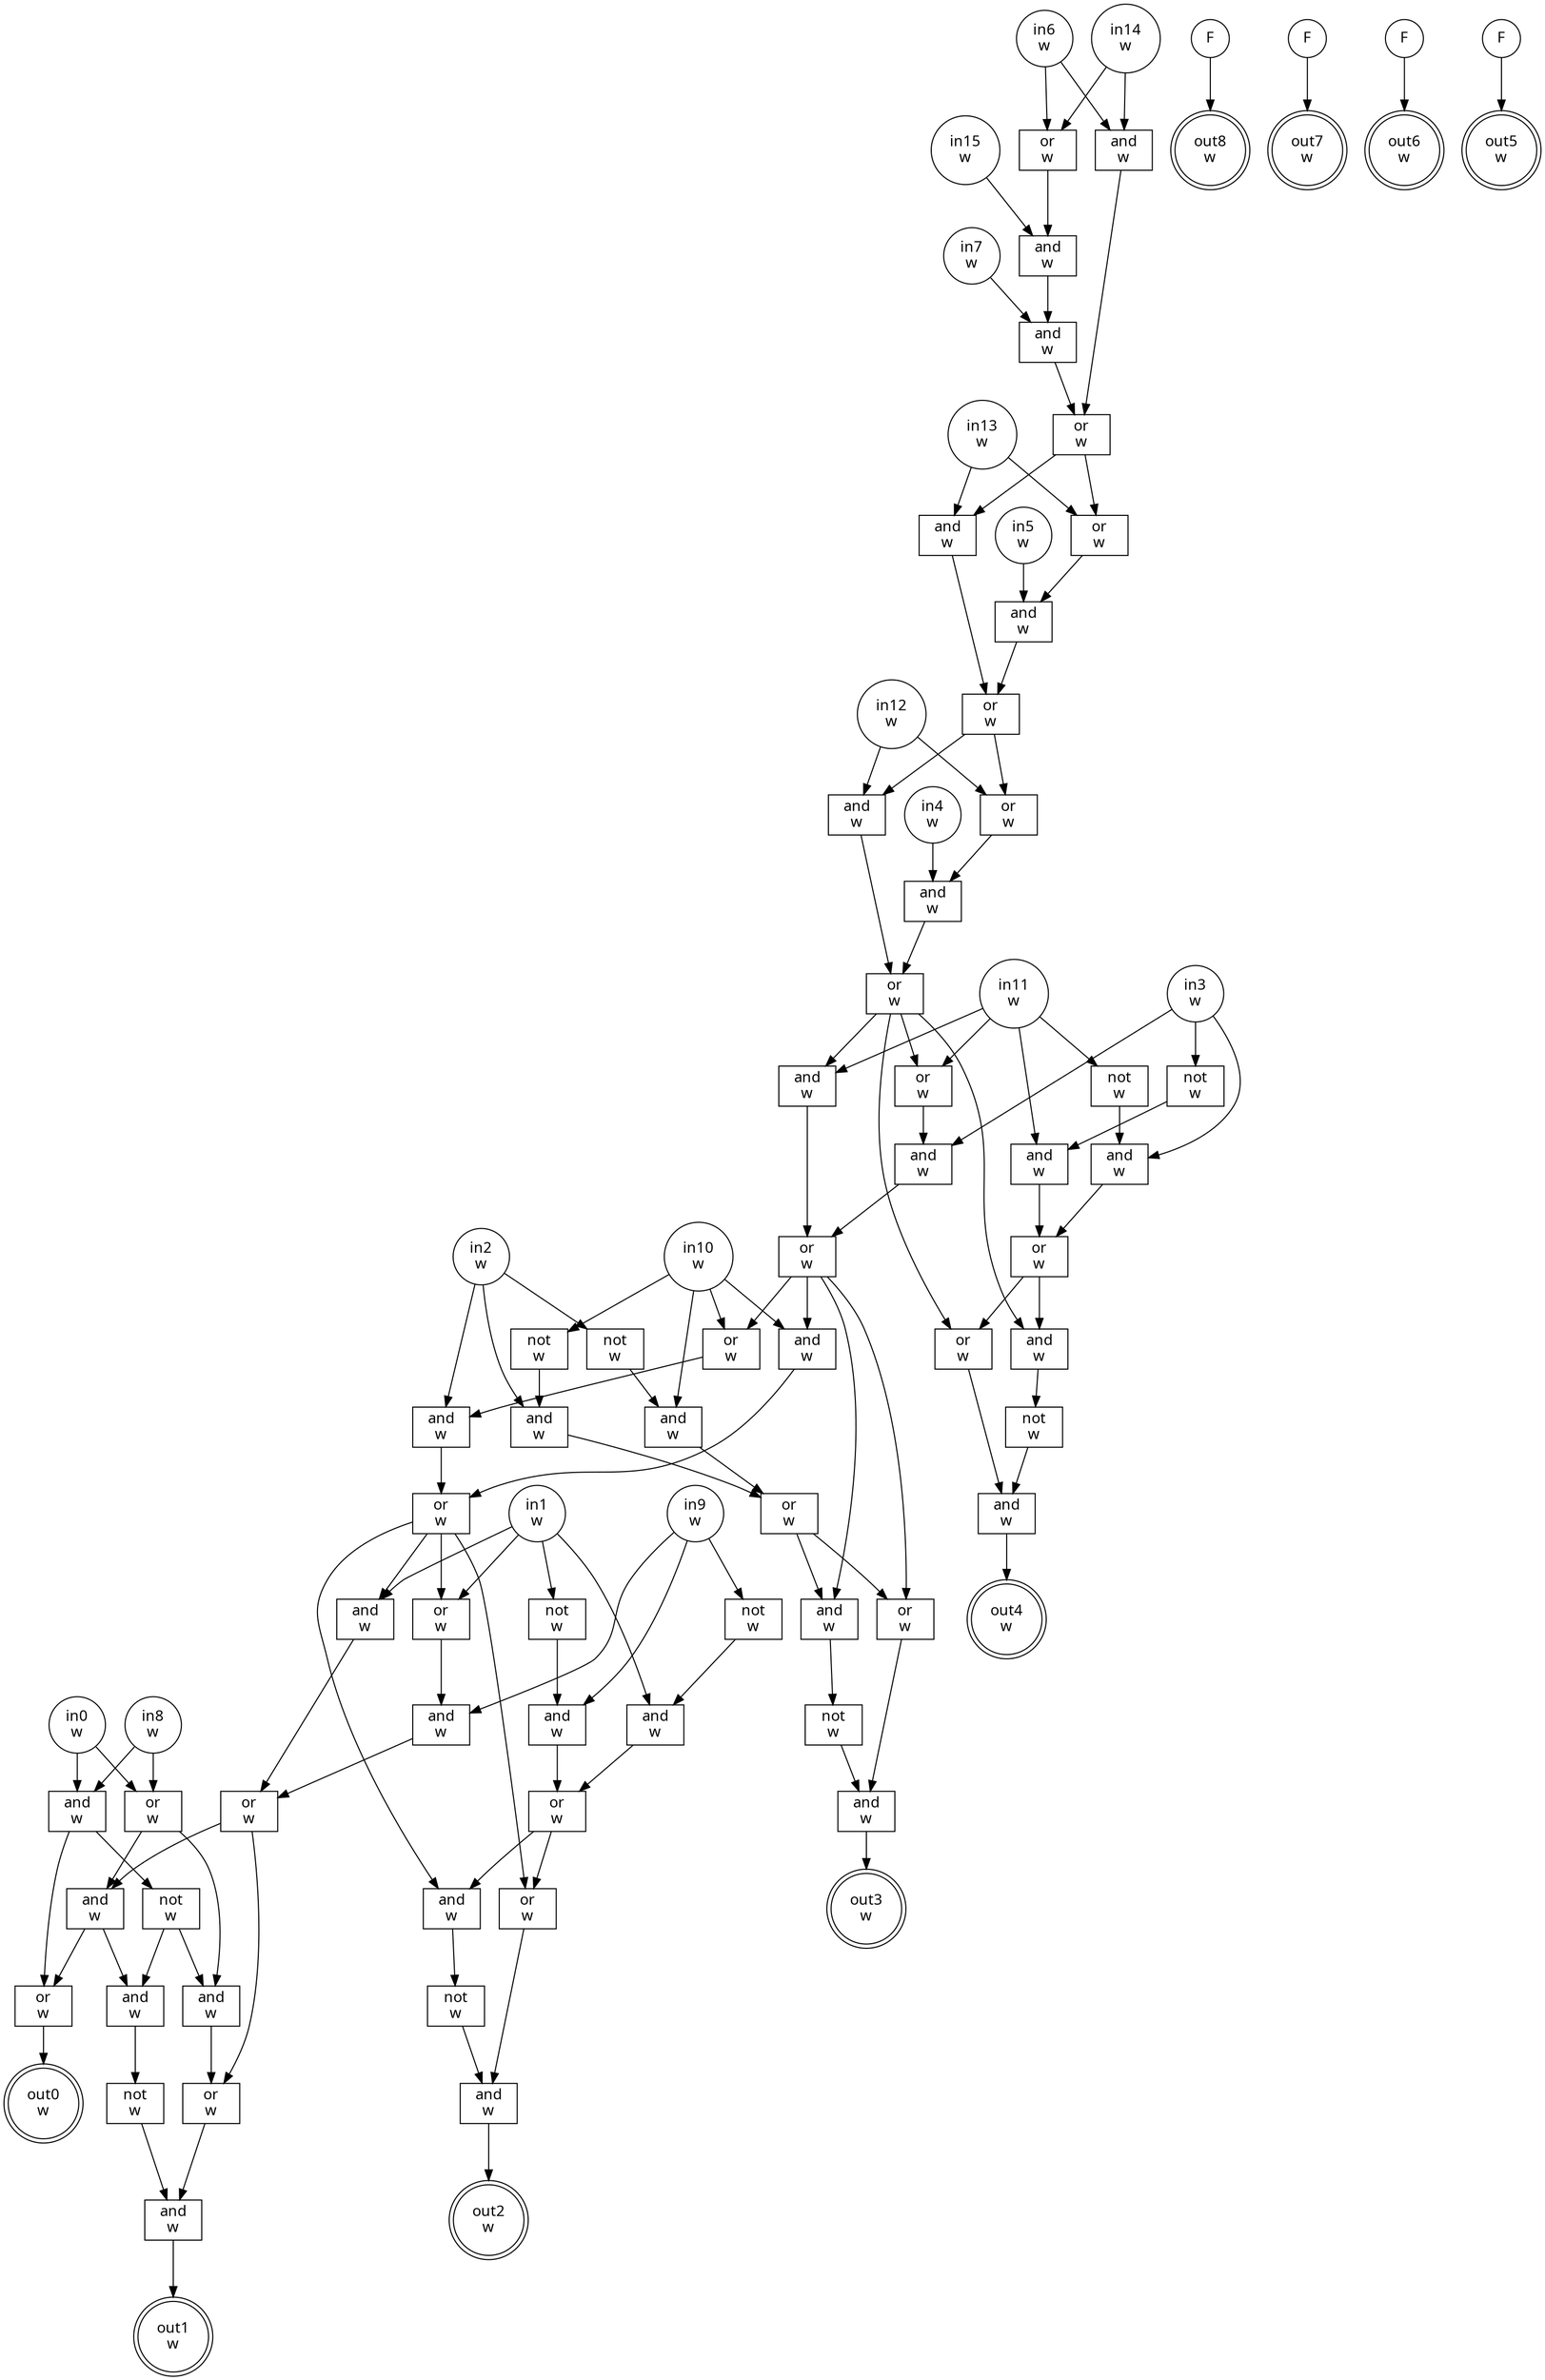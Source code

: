 digraph circuit{
	node [style = filled, fillcolor = white,shape=rect, fontname=geneva]
	g0 [label="in0\nw",shape=circle,fillcolor=white]
	g1 [label="in1\nw",shape=circle,fillcolor=white]
	g2 [label="in2\nw",shape=circle,fillcolor=white]
	g3 [label="in3\nw",shape=circle,fillcolor=white]
	g4 [label="in4\nw",shape=circle,fillcolor=white]
	g5 [label="in5\nw",shape=circle,fillcolor=white]
	g6 [label="in6\nw",shape=circle,fillcolor=white]
	g7 [label="in7\nw",shape=circle,fillcolor=white]
	g8 [label="in8\nw",shape=circle,fillcolor=white]
	g9 [label="in9\nw",shape=circle,fillcolor=white]
	g10 [label="in10\nw",shape=circle,fillcolor=white]
	g11 [label="in11\nw",shape=circle,fillcolor=white]
	g12 [label="in12\nw",shape=circle,fillcolor=white]
	g13 [label="in13\nw",shape=circle,fillcolor=white]
	g14 [label="in14\nw",shape=circle,fillcolor=white]
	g15 [label="in15\nw",shape=circle,fillcolor=white]
	g16 [label="F",shape=circle,fillcolor=white]
	g17 [label="F",shape=circle,fillcolor=white]
	g18 [label="F",shape=circle,fillcolor=white]
	g19 [label="F",shape=circle,fillcolor=white]
	g20 [label="not\nw",fillcolor=white]
	g21 [label="not\nw",fillcolor=white]
	g22 [label="not\nw",fillcolor=white]
	g23 [label="or\nw",fillcolor=white]
	g24 [label="and\nw",fillcolor=white]
	g25 [label="and\nw",fillcolor=white]
	g26 [label="and\nw",fillcolor=white]
	g27 [label="or\nw",fillcolor=white]
	g28 [label="or\nw",fillcolor=white]
	g29 [label="and\nw",fillcolor=white]
	g30 [label="and\nw",fillcolor=white]
	g31 [label="or\nw",fillcolor=white]
	g32 [label="or\nw",fillcolor=white]
	g33 [label="and\nw",fillcolor=white]
	g34 [label="and\nw",fillcolor=white]
	g35 [label="or\nw",fillcolor=white]
	g36 [label="or\nw",fillcolor=white]
	g37 [label="and\nw",fillcolor=white]
	g38 [label="and\nw",fillcolor=white]
	g39 [label="and\nw",fillcolor=white]
	g40 [label="or\nw",fillcolor=white]
	g41 [label="or\nw",fillcolor=white]
	g42 [label="and\nw",fillcolor=white]
	g43 [label="not\nw",fillcolor=white]
	g44 [label="and\nw",fillcolor=white]
	g45 [label="or\nw",fillcolor=white]
	g46 [label="and\nw",fillcolor=white]
	g47 [label="not\nw",fillcolor=white]
	g48 [label="or\nw",fillcolor=white]
	g49 [label="and\nw",fillcolor=white]
	g50 [label="and\nw",fillcolor=white]
	g51 [label="and\nw",fillcolor=white]
	g52 [label="or\nw",fillcolor=white]
	g53 [label="not\nw",fillcolor=white]
	g54 [label="and\nw",fillcolor=white]
	g55 [label="or\nw",fillcolor=white]
	g56 [label="and\nw",fillcolor=white]
	g57 [label="not\nw",fillcolor=white]
	g58 [label="or\nw",fillcolor=white]
	g59 [label="and\nw",fillcolor=white]
	g60 [label="and\nw",fillcolor=white]
	g61 [label="or\nw",fillcolor=white]
	g62 [label="and\nw",fillcolor=white]
	g63 [label="and\nw",fillcolor=white]
	g64 [label="or\nw",fillcolor=white]
	g65 [label="not\nw",fillcolor=white]
	g66 [label="and\nw",fillcolor=white]
	g67 [label="or\nw",fillcolor=white]
	g68 [label="and\nw",fillcolor=white]
	g69 [label="not\nw",fillcolor=white]
	g70 [label="or\nw",fillcolor=white]
	g71 [label="and\nw",fillcolor=white]
	g72 [label="and\nw",fillcolor=white]
	g73 [label="not\nw",fillcolor=white]
	g74 [label="or\nw",fillcolor=white]
	g75 [label="and\nw",fillcolor=white]
	g76 [label="or\nw",fillcolor=white]
	g77 [label="and\nw",fillcolor=white]
	g78 [label="and\nw",fillcolor=white]
	g79 [label="not\nw",fillcolor=white]
	g80 [label="and\nw",fillcolor=white]
	g81 [label="or\nw",fillcolor=white]
	g82 [label="out0\nw",shape=doublecircle,fillcolor=white]
	g83 [label="out1\nw",shape=doublecircle,fillcolor=white]
	g84 [label="out2\nw",shape=doublecircle,fillcolor=white]
	g85 [label="out3\nw",shape=doublecircle,fillcolor=white]
	g86 [label="out4\nw",shape=doublecircle,fillcolor=white]
	g87 [label="out5\nw",shape=doublecircle,fillcolor=white]
	g88 [label="out6\nw",shape=doublecircle,fillcolor=white]
	g89 [label="out7\nw",shape=doublecircle,fillcolor=white]
	g90 [label="out8\nw",shape=doublecircle,fillcolor=white]
	edge [fontname=Geneva,fontcolor=forestgreen]
	g0->g72
	g0->g74
	g1->g60
	g1->g61
	g1->g63
	g1->g65
	g2->g50
	g2->g51
	g2->g53
	g3->g38
	g3->g39
	g3->g43
	g4->g34
	g5->g30
	g6->g23
	g6->g26
	g7->g25
	g8->g72
	g8->g74
	g9->g22
	g9->g62
	g9->g66
	g10->g21
	g10->g41
	g10->g42
	g10->g54
	g11->g20
	g11->g36
	g11->g37
	g11->g44
	g12->g32
	g12->g33
	g13->g28
	g13->g29
	g14->g23
	g14->g26
	g15->g24
	g16->g90
	g17->g89
	g18->g88
	g19->g87
	g20->g38
	g21->g50
	g22->g60
	g23->g24
	g24->g25
	g25->g27
	g26->g27
	g27->g28
	g27->g29
	g28->g30
	g29->g31
	g30->g31
	g31->g32
	g31->g33
	g32->g34
	g33->g35
	g34->g35
	g35->g36
	g35->g37
	g35->g46
	g35->g48
	g36->g39
	g37->g40
	g38->g45
	g39->g40
	g40->g41
	g40->g42
	g40->g56
	g40->g58
	g41->g51
	g42->g52
	g43->g44
	g44->g45
	g45->g46
	g45->g48
	g46->g47
	g47->g49
	g48->g49
	g49->g86
	g50->g55
	g51->g52
	g52->g61
	g52->g63
	g52->g68
	g52->g70
	g53->g54
	g54->g55
	g55->g56
	g55->g58
	g56->g57
	g57->g59
	g58->g59
	g59->g85
	g60->g67
	g61->g62
	g62->g64
	g63->g64
	g64->g76
	g64->g77
	g65->g66
	g66->g67
	g67->g68
	g67->g70
	g68->g69
	g69->g71
	g70->g71
	g71->g84
	g72->g73
	g72->g81
	g73->g75
	g73->g78
	g74->g75
	g74->g77
	g75->g76
	g76->g80
	g77->g78
	g77->g81
	g78->g79
	g79->g80
	g80->g83
	g81->g82
}